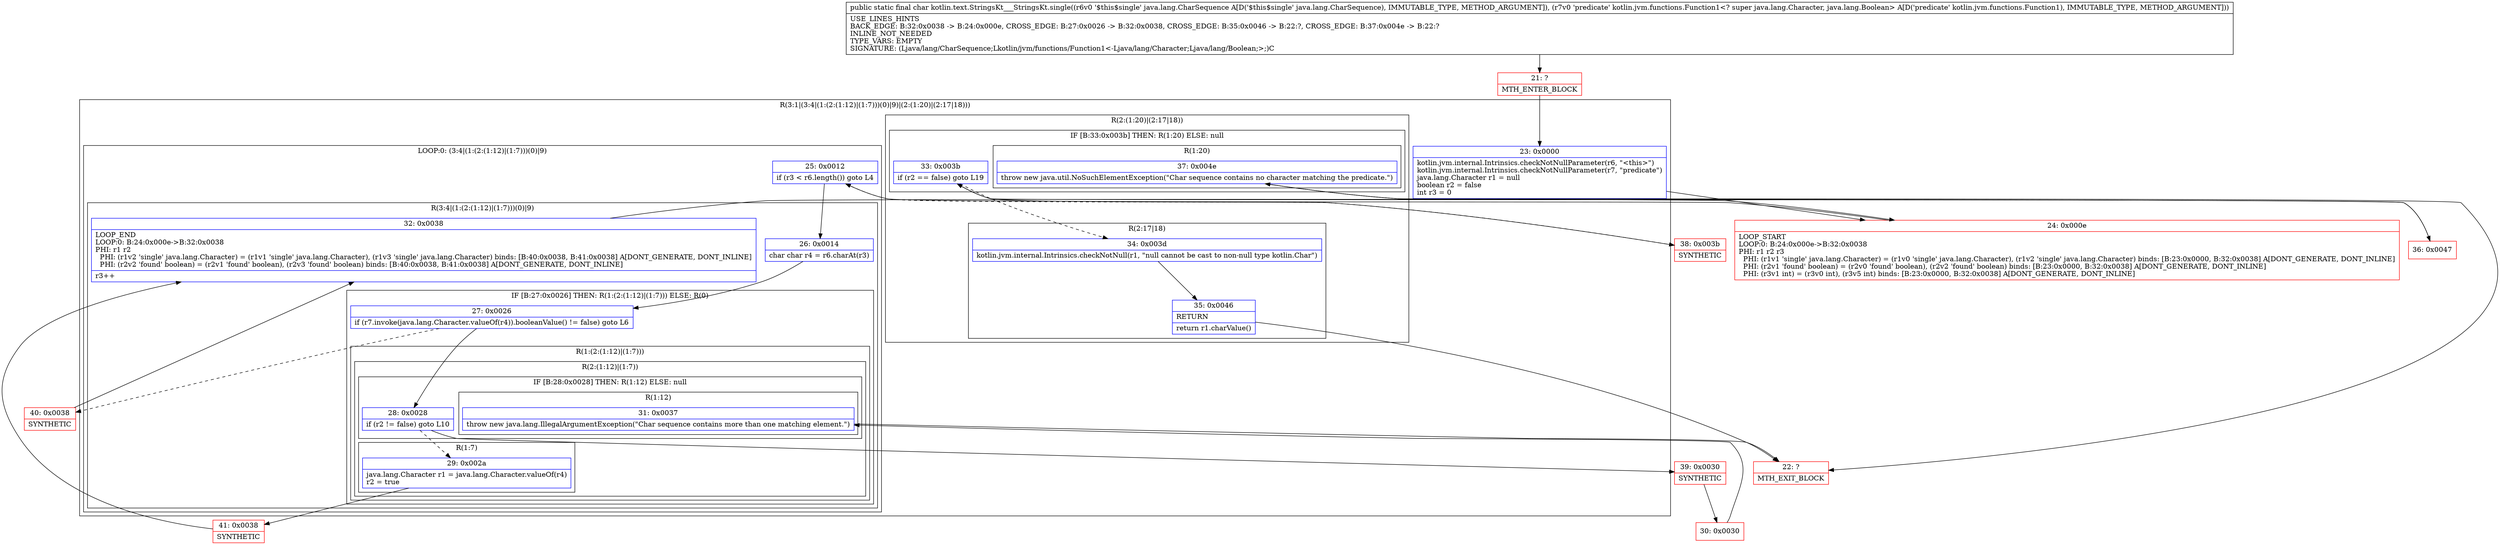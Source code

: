 digraph "CFG forkotlin.text.StringsKt___StringsKt.single(Ljava\/lang\/CharSequence;Lkotlin\/jvm\/functions\/Function1;)C" {
subgraph cluster_Region_1399013292 {
label = "R(3:1|(3:4|(1:(2:(1:12)|(1:7)))(0)|9)|(2:(1:20)|(2:17|18)))";
node [shape=record,color=blue];
Node_23 [shape=record,label="{23\:\ 0x0000|kotlin.jvm.internal.Intrinsics.checkNotNullParameter(r6, \"\<this\>\")\lkotlin.jvm.internal.Intrinsics.checkNotNullParameter(r7, \"predicate\")\ljava.lang.Character r1 = null\lboolean r2 = false\lint r3 = 0\l}"];
subgraph cluster_LoopRegion_1328397525 {
label = "LOOP:0: (3:4|(1:(2:(1:12)|(1:7)))(0)|9)";
node [shape=record,color=blue];
Node_25 [shape=record,label="{25\:\ 0x0012|if (r3 \< r6.length()) goto L4\l}"];
subgraph cluster_Region_123002302 {
label = "R(3:4|(1:(2:(1:12)|(1:7)))(0)|9)";
node [shape=record,color=blue];
Node_26 [shape=record,label="{26\:\ 0x0014|char char r4 = r6.charAt(r3)\l}"];
subgraph cluster_IfRegion_569357985 {
label = "IF [B:27:0x0026] THEN: R(1:(2:(1:12)|(1:7))) ELSE: R(0)";
node [shape=record,color=blue];
Node_27 [shape=record,label="{27\:\ 0x0026|if (r7.invoke(java.lang.Character.valueOf(r4)).booleanValue() != false) goto L6\l}"];
subgraph cluster_Region_810983054 {
label = "R(1:(2:(1:12)|(1:7)))";
node [shape=record,color=blue];
subgraph cluster_Region_819966579 {
label = "R(2:(1:12)|(1:7))";
node [shape=record,color=blue];
subgraph cluster_IfRegion_1776942739 {
label = "IF [B:28:0x0028] THEN: R(1:12) ELSE: null";
node [shape=record,color=blue];
Node_28 [shape=record,label="{28\:\ 0x0028|if (r2 != false) goto L10\l}"];
subgraph cluster_Region_1196541376 {
label = "R(1:12)";
node [shape=record,color=blue];
Node_31 [shape=record,label="{31\:\ 0x0037|throw new java.lang.IllegalArgumentException(\"Char sequence contains more than one matching element.\")\l}"];
}
}
subgraph cluster_Region_218902041 {
label = "R(1:7)";
node [shape=record,color=blue];
Node_29 [shape=record,label="{29\:\ 0x002a|java.lang.Character r1 = java.lang.Character.valueOf(r4)\lr2 = true\l}"];
}
}
}
subgraph cluster_Region_1497771733 {
label = "R(0)";
node [shape=record,color=blue];
}
}
Node_32 [shape=record,label="{32\:\ 0x0038|LOOP_END\lLOOP:0: B:24:0x000e\-\>B:32:0x0038\lPHI: r1 r2 \l  PHI: (r1v2 'single' java.lang.Character) = (r1v1 'single' java.lang.Character), (r1v3 'single' java.lang.Character) binds: [B:40:0x0038, B:41:0x0038] A[DONT_GENERATE, DONT_INLINE]\l  PHI: (r2v2 'found' boolean) = (r2v1 'found' boolean), (r2v3 'found' boolean) binds: [B:40:0x0038, B:41:0x0038] A[DONT_GENERATE, DONT_INLINE]\l|r3++\l}"];
}
}
subgraph cluster_Region_1574992285 {
label = "R(2:(1:20)|(2:17|18))";
node [shape=record,color=blue];
subgraph cluster_IfRegion_599597661 {
label = "IF [B:33:0x003b] THEN: R(1:20) ELSE: null";
node [shape=record,color=blue];
Node_33 [shape=record,label="{33\:\ 0x003b|if (r2 == false) goto L19\l}"];
subgraph cluster_Region_274793592 {
label = "R(1:20)";
node [shape=record,color=blue];
Node_37 [shape=record,label="{37\:\ 0x004e|throw new java.util.NoSuchElementException(\"Char sequence contains no character matching the predicate.\")\l}"];
}
}
subgraph cluster_Region_868184519 {
label = "R(2:17|18)";
node [shape=record,color=blue];
Node_34 [shape=record,label="{34\:\ 0x003d|kotlin.jvm.internal.Intrinsics.checkNotNull(r1, \"null cannot be cast to non\-null type kotlin.Char\")\l}"];
Node_35 [shape=record,label="{35\:\ 0x0046|RETURN\l|return r1.charValue()\l}"];
}
}
}
Node_21 [shape=record,color=red,label="{21\:\ ?|MTH_ENTER_BLOCK\l}"];
Node_24 [shape=record,color=red,label="{24\:\ 0x000e|LOOP_START\lLOOP:0: B:24:0x000e\-\>B:32:0x0038\lPHI: r1 r2 r3 \l  PHI: (r1v1 'single' java.lang.Character) = (r1v0 'single' java.lang.Character), (r1v2 'single' java.lang.Character) binds: [B:23:0x0000, B:32:0x0038] A[DONT_GENERATE, DONT_INLINE]\l  PHI: (r2v1 'found' boolean) = (r2v0 'found' boolean), (r2v2 'found' boolean) binds: [B:23:0x0000, B:32:0x0038] A[DONT_GENERATE, DONT_INLINE]\l  PHI: (r3v1 int) = (r3v0 int), (r3v5 int) binds: [B:23:0x0000, B:32:0x0038] A[DONT_GENERATE, DONT_INLINE]\l}"];
Node_41 [shape=record,color=red,label="{41\:\ 0x0038|SYNTHETIC\l}"];
Node_39 [shape=record,color=red,label="{39\:\ 0x0030|SYNTHETIC\l}"];
Node_30 [shape=record,color=red,label="{30\:\ 0x0030}"];
Node_22 [shape=record,color=red,label="{22\:\ ?|MTH_EXIT_BLOCK\l}"];
Node_40 [shape=record,color=red,label="{40\:\ 0x0038|SYNTHETIC\l}"];
Node_38 [shape=record,color=red,label="{38\:\ 0x003b|SYNTHETIC\l}"];
Node_36 [shape=record,color=red,label="{36\:\ 0x0047}"];
MethodNode[shape=record,label="{public static final char kotlin.text.StringsKt___StringsKt.single((r6v0 '$this$single' java.lang.CharSequence A[D('$this$single' java.lang.CharSequence), IMMUTABLE_TYPE, METHOD_ARGUMENT]), (r7v0 'predicate' kotlin.jvm.functions.Function1\<? super java.lang.Character, java.lang.Boolean\> A[D('predicate' kotlin.jvm.functions.Function1), IMMUTABLE_TYPE, METHOD_ARGUMENT]))  | USE_LINES_HINTS\lBACK_EDGE: B:32:0x0038 \-\> B:24:0x000e, CROSS_EDGE: B:27:0x0026 \-\> B:32:0x0038, CROSS_EDGE: B:35:0x0046 \-\> B:22:?, CROSS_EDGE: B:37:0x004e \-\> B:22:?\lINLINE_NOT_NEEDED\lTYPE_VARS: EMPTY\lSIGNATURE: (Ljava\/lang\/CharSequence;Lkotlin\/jvm\/functions\/Function1\<\-Ljava\/lang\/Character;Ljava\/lang\/Boolean;\>;)C\l}"];
MethodNode -> Node_21;Node_23 -> Node_24;
Node_25 -> Node_26;
Node_25 -> Node_38[style=dashed];
Node_26 -> Node_27;
Node_27 -> Node_28;
Node_27 -> Node_40[style=dashed];
Node_28 -> Node_29[style=dashed];
Node_28 -> Node_39;
Node_31 -> Node_22;
Node_29 -> Node_41;
Node_32 -> Node_24;
Node_33 -> Node_34[style=dashed];
Node_33 -> Node_36;
Node_37 -> Node_22;
Node_34 -> Node_35;
Node_35 -> Node_22;
Node_21 -> Node_23;
Node_24 -> Node_25;
Node_41 -> Node_32;
Node_39 -> Node_30;
Node_30 -> Node_31;
Node_40 -> Node_32;
Node_38 -> Node_33;
Node_36 -> Node_37;
}

